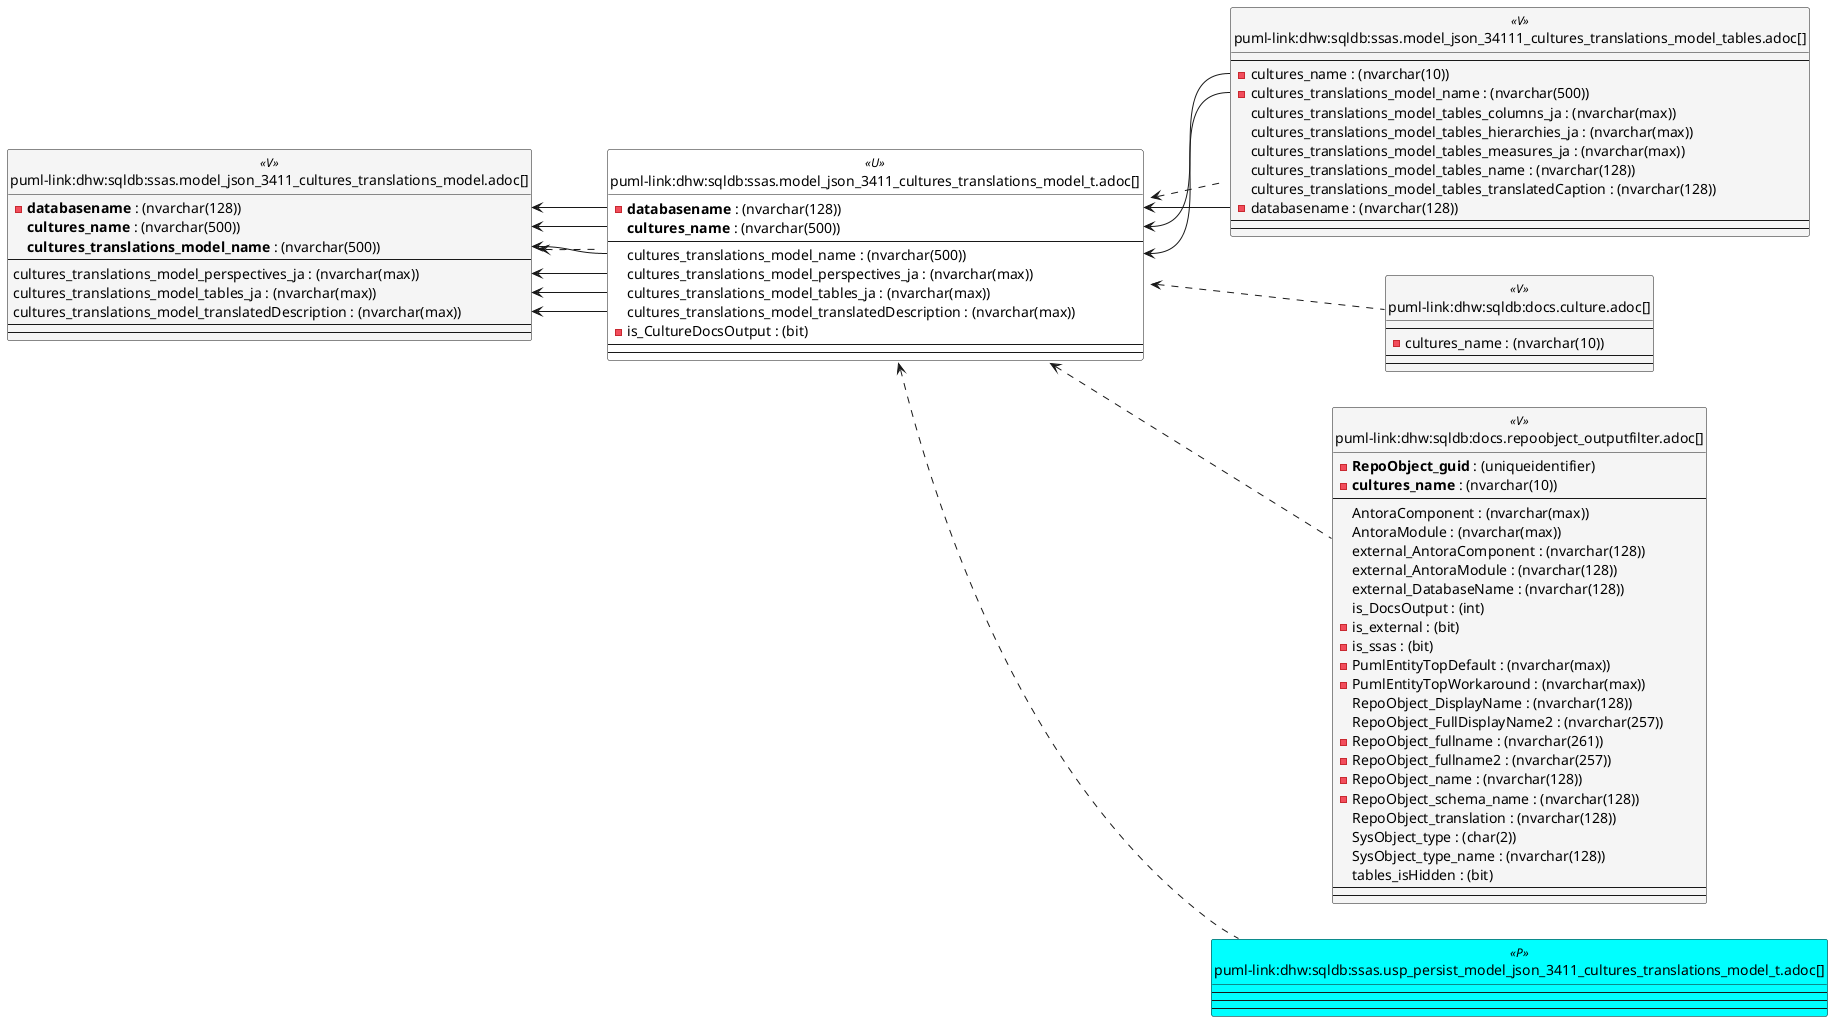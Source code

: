 @startuml
left to right direction
'top to bottom direction
hide circle
'avoide "." issues:
set namespaceSeparator none


skinparam class {
  BackgroundColor White
  BackgroundColor<<FN>> Yellow
  BackgroundColor<<FS>> Yellow
  BackgroundColor<<FT>> LightGray
  BackgroundColor<<IF>> Yellow
  BackgroundColor<<IS>> Yellow
  BackgroundColor<<P>> Aqua
  BackgroundColor<<PC>> Aqua
  BackgroundColor<<SN>> Yellow
  BackgroundColor<<SO>> SlateBlue
  BackgroundColor<<TF>> LightGray
  BackgroundColor<<TR>> Tomato
  BackgroundColor<<U>> White
  BackgroundColor<<V>> WhiteSmoke
  BackgroundColor<<X>> Aqua
  BackgroundColor<<external>> AliceBlue
}


entity "puml-link:dhw:sqldb:docs.culture.adoc[]" as docs.Culture << V >> {
  --
  - cultures_name : (nvarchar(10))
  --
  --
}

entity "puml-link:dhw:sqldb:docs.repoobject_outputfilter.adoc[]" as docs.RepoObject_OutputFilter << V >> {
  - **RepoObject_guid** : (uniqueidentifier)
  - **cultures_name** : (nvarchar(10))
  --
  AntoraComponent : (nvarchar(max))
  AntoraModule : (nvarchar(max))
  external_AntoraComponent : (nvarchar(128))
  external_AntoraModule : (nvarchar(128))
  external_DatabaseName : (nvarchar(128))
  is_DocsOutput : (int)
  - is_external : (bit)
  - is_ssas : (bit)
  - PumlEntityTopDefault : (nvarchar(max))
  - PumlEntityTopWorkaround : (nvarchar(max))
  RepoObject_DisplayName : (nvarchar(128))
  RepoObject_FullDisplayName2 : (nvarchar(257))
  - RepoObject_fullname : (nvarchar(261))
  - RepoObject_fullname2 : (nvarchar(257))
  - RepoObject_name : (nvarchar(128))
  - RepoObject_schema_name : (nvarchar(128))
  RepoObject_translation : (nvarchar(128))
  SysObject_type : (char(2))
  SysObject_type_name : (nvarchar(128))
  tables_isHidden : (bit)
  --
  --
}

entity "puml-link:dhw:sqldb:ssas.model_json_3411_cultures_translations_model.adoc[]" as ssas.model_json_3411_cultures_translations_model << V >> {
  - **databasename** : (nvarchar(128))
  **cultures_name** : (nvarchar(500))
  **cultures_translations_model_name** : (nvarchar(500))
  --
  cultures_translations_model_perspectives_ja : (nvarchar(max))
  cultures_translations_model_tables_ja : (nvarchar(max))
  cultures_translations_model_translatedDescription : (nvarchar(max))
  --
  --
}

entity "puml-link:dhw:sqldb:ssas.model_json_3411_cultures_translations_model_t.adoc[]" as ssas.model_json_3411_cultures_translations_model_T << U >> {
  - **databasename** : (nvarchar(128))
  **cultures_name** : (nvarchar(500))
  --
  cultures_translations_model_name : (nvarchar(500))
  cultures_translations_model_perspectives_ja : (nvarchar(max))
  cultures_translations_model_tables_ja : (nvarchar(max))
  cultures_translations_model_translatedDescription : (nvarchar(max))
  - is_CultureDocsOutput : (bit)
  --
  --
}

entity "puml-link:dhw:sqldb:ssas.model_json_34111_cultures_translations_model_tables.adoc[]" as ssas.model_json_34111_cultures_translations_model_tables << V >> {
  --
  - cultures_name : (nvarchar(10))
  - cultures_translations_model_name : (nvarchar(500))
  cultures_translations_model_tables_columns_ja : (nvarchar(max))
  cultures_translations_model_tables_hierarchies_ja : (nvarchar(max))
  cultures_translations_model_tables_measures_ja : (nvarchar(max))
  cultures_translations_model_tables_name : (nvarchar(128))
  cultures_translations_model_tables_translatedCaption : (nvarchar(128))
  - databasename : (nvarchar(128))
  --
  --
}

entity "puml-link:dhw:sqldb:ssas.usp_persist_model_json_3411_cultures_translations_model_t.adoc[]" as ssas.usp_PERSIST_model_json_3411_cultures_translations_model_T << P >> {
  --
  --
  --
}

ssas.model_json_3411_cultures_translations_model <.. ssas.model_json_3411_cultures_translations_model_T
ssas.model_json_3411_cultures_translations_model_T <.. docs.Culture
ssas.model_json_3411_cultures_translations_model_T <.. ssas.model_json_34111_cultures_translations_model_tables
ssas.model_json_3411_cultures_translations_model_T <.. docs.RepoObject_OutputFilter
ssas.model_json_3411_cultures_translations_model_T <.. ssas.usp_PERSIST_model_json_3411_cultures_translations_model_T
"ssas.model_json_3411_cultures_translations_model::cultures_name" <-- "ssas.model_json_3411_cultures_translations_model_T::cultures_name"
"ssas.model_json_3411_cultures_translations_model::cultures_translations_model_name" <-- "ssas.model_json_3411_cultures_translations_model_T::cultures_translations_model_name"
"ssas.model_json_3411_cultures_translations_model::cultures_translations_model_perspectives_ja" <-- "ssas.model_json_3411_cultures_translations_model_T::cultures_translations_model_perspectives_ja"
"ssas.model_json_3411_cultures_translations_model::cultures_translations_model_tables_ja" <-- "ssas.model_json_3411_cultures_translations_model_T::cultures_translations_model_tables_ja"
"ssas.model_json_3411_cultures_translations_model::cultures_translations_model_translatedDescription" <-- "ssas.model_json_3411_cultures_translations_model_T::cultures_translations_model_translatedDescription"
"ssas.model_json_3411_cultures_translations_model::databasename" <-- "ssas.model_json_3411_cultures_translations_model_T::databasename"
"ssas.model_json_3411_cultures_translations_model_T::cultures_name" <-- "ssas.model_json_34111_cultures_translations_model_tables::cultures_name"
"ssas.model_json_3411_cultures_translations_model_T::cultures_translations_model_name" <-- "ssas.model_json_34111_cultures_translations_model_tables::cultures_translations_model_name"
"ssas.model_json_3411_cultures_translations_model_T::databasename" <-- "ssas.model_json_34111_cultures_translations_model_tables::databasename"
@enduml

